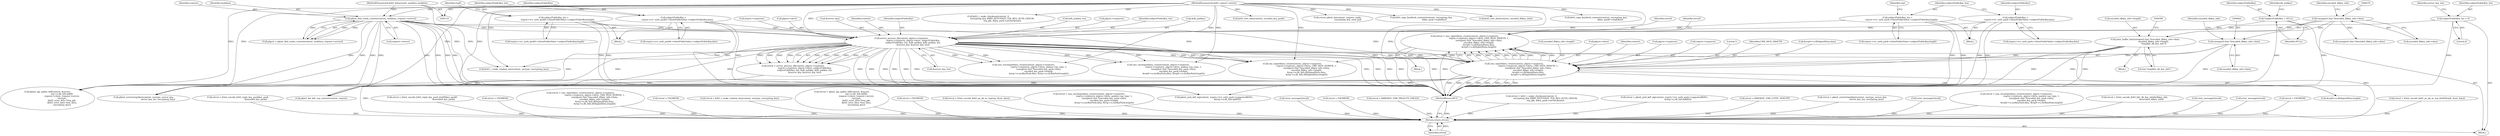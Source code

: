 digraph "0_krb5_db64ca25d661a47b996b4e2645998b5d7f0eb52c@API" {
"1000646" [label="(Call,retval = cms_signeddata_create(context, plgctx->cryptoctx,\n                                           reqctx->cryptoctx, plgctx->idctx, CMS_SIGN_DRAFT9, 1,\n                                           (unsigned char *)encoded_dhkey_info->data,\n                                           encoded_dhkey_info->length,\n                                           &rep9->u.dhSignedData.data,\n                                           &rep9->u.dhSignedData.length))"];
"1000648" [label="(Call,cms_signeddata_create(context, plgctx->cryptoctx,\n                                           reqctx->cryptoctx, plgctx->idctx, CMS_SIGN_DRAFT9, 1,\n                                           (unsigned char *)encoded_dhkey_info->data,\n                                           encoded_dhkey_info->length,\n                                           &rep9->u.dhSignedData.data,\n                                           &rep9->u.dhSignedData.length))"];
"1000250" [label="(Call,pkinit_find_realm_context(context, moddata, request->server))"];
"1000111" [label="(MethodParameterIn,krb5_context context)"];
"1000120" [label="(MethodParameterIn,krb5_kdcpreauth_moddata moddata)"];
"1000489" [label="(Call,server_process_dh(context, plgctx->cryptoctx,\n                                   reqctx->cryptoctx, plgctx->idctx, subjectPublicKey,\n                                   subjectPublicKey_len, &dh_pubkey, &dh_pubkey_len,\n                                   &server_key, &server_key_len))"];
"1000441" [label="(Call,subjectPublicKey =\n            reqctx->rcv_auth_pack9->clientPublicValue->subjectPublicKey.data)"];
"1000143" [label="(Call,*subjectPublicKey = NULL)"];
"1000398" [label="(Call,subjectPublicKey =\n            reqctx->rcv_auth_pack->clientPublicValue->subjectPublicKey.data)"];
"1000155" [label="(Call,subjectPublicKey_len = 0)"];
"1000409" [label="(Call,subjectPublicKey_len =\n            reqctx->rcv_auth_pack->clientPublicValue->subjectPublicKey.length)"];
"1000452" [label="(Call,subjectPublicKey_len =\n            reqctx->rcv_auth_pack9->clientPublicValue->subjectPublicKey.length)"];
"1000661" [label="(Call,(unsigned char *)encoded_dhkey_info->data)"];
"1000577" [label="(Call,(unsigned char *)encoded_dhkey_info->data)"];
"1000576" [label="(Call,print_buffer_bin((unsigned char *)encoded_dhkey_info->data,\n                         encoded_dhkey_info->length,\n                         \"/tmp/kdc_dh_key_info\"))"];
"1001413" [label="(Return,return retval;)"];
"1000251" [label="(Identifier,context)"];
"1000397" [label="(Block,)"];
"1001145" [label="(Call,retval = k5int_encode_krb5_pa_pk_as_rep_draft9(rep9, &out_data))"];
"1000839" [label="(Call,retval = k5int_encode_krb5_reply_key_pack(key_pack,\n                                                      &encoded_key_pack))"];
"1000686" [label="(Identifier,retval)"];
"1000942" [label="(Call,retval = k5int_encode_krb5_reply_key_pack_draft9(key_pack9,\n                                                                 &encoded_key_pack))"];
"1000768" [label="(Call,retval = ENOMEM)"];
"1000594" [label="(Call,retval = cms_signeddata_create(context, plgctx->cryptoctx,\n                                           reqctx->cryptoctx, plgctx->idctx, CMS_SIGN_SERVER, 1,\n                                           (unsigned char *)encoded_dhkey_info->data,\n                                           encoded_dhkey_info->length,\n                                           &rep->u.dh_Info.dhSignedData.data,\n                                           &rep->u.dh_Info.dhSignedData.length))"];
"1000122" [label="(Block,)"];
"1000348" [label="(Call,retval = ENOMEM)"];
"1000443" [label="(Call,reqctx->rcv_auth_pack9->clientPublicValue->subjectPublicKey.data)"];
"1000696" [label="(Call,retval = krb5_c_make_random_key(context, enctype, encrypting_key))"];
"1000660" [label="(Literal,1)"];
"1000677" [label="(Call,&rep9->u.dhSignedData.length)"];
"1000250" [label="(Call,pkinit_find_realm_context(context, moddata, request->server))"];
"1001257" [label="(Call,pkinit_octetstring2key(context, enctype, server_key,\n                                            server_key_len, encrypting_key))"];
"1001345" [label="(Call,pkinit_fini_kdc_req_context(context, reqctx))"];
"1000410" [label="(Identifier,subjectPublicKey_len)"];
"1001218" [label="(Call,retval = pkinit_alg_agility_kdf(context, &secret,\n                                            rep->u.dh_Info.kdfID,\n                                            request->client, request->server,\n                                            enctype,\n                                            (krb5_octet_data *)req_pkt,\n                                            (krb5_octet_data *)out_data,\n                                            encrypting_key))"];
"1000252" [label="(Identifier,moddata)"];
"1000646" [label="(Call,retval = cms_signeddata_create(context, plgctx->cryptoctx,\n                                           reqctx->cryptoctx, plgctx->idctx, CMS_SIGN_DRAFT9, 1,\n                                           (unsigned char *)encoded_dhkey_info->data,\n                                           encoded_dhkey_info->length,\n                                           &rep9->u.dhSignedData.data,\n                                           &rep9->u.dhSignedData.length))"];
"1000143" [label="(Call,*subjectPublicKey = NULL)"];
"1000368" [label="(Call,retval = ENOMEM)"];
"1001365" [label="(Call,krb5_free_data(context, encoded_key_pack))"];
"1000148" [label="(Identifier,dh_pubkey)"];
"1001136" [label="(Call,retval = k5int_encode_krb5_pa_pk_as_rep(rep, &out_data))"];
"1000864" [label="(Call,retval = cms_envelopeddata_create(context, plgctx->cryptoctx,\n                                              reqctx->cryptoctx, plgctx->idctx, padata->pa_type, 1,\n                                              (unsigned char *)encoded_key_pack->data,\n                                              encoded_key_pack->length,\n                                              &rep->u.encKeyPack.data, &rep->u.encKeyPack.length))"];
"1000491" [label="(Call,plgctx->cryptoctx)"];
"1001220" [label="(Call,pkinit_alg_agility_kdf(context, &secret,\n                                            rep->u.dh_Info.kdfID,\n                                            request->client, request->server,\n                                            enctype,\n                                            (krb5_octet_data *)req_pkt,\n                                            (krb5_octet_data *)out_data,\n                                            encrypting_key))"];
"1000661" [label="(Call,(unsigned char *)encoded_dhkey_info->data)"];
"1000659" [label="(Identifier,CMS_SIGN_DRAFT9)"];
"1000489" [label="(Call,server_process_dh(context, plgctx->cryptoctx,\n                                   reqctx->cryptoctx, plgctx->idctx, subjectPublicKey,\n                                   subjectPublicKey_len, &dh_pubkey, &dh_pubkey_len,\n                                   &server_key, &server_key_len))"];
"1001268" [label="(Call,error_message(retval))"];
"1000582" [label="(Call,encoded_dhkey_info->length)"];
"1000422" [label="(Identifier,rep)"];
"1000501" [label="(Identifier,subjectPublicKey_len)"];
"1000920" [label="(Call,retval = ENOMEM)"];
"1000465" [label="(Identifier,rep9)"];
"1000698" [label="(Call,krb5_c_make_random_key(context, enctype, encrypting_key))"];
"1000669" [label="(Call,&rep9->u.dhSignedData.data)"];
"1000160" [label="(Identifier,server_key_len)"];
"1000666" [label="(Call,encoded_dhkey_info->length)"];
"1000502" [label="(Call,&dh_pubkey)"];
"1000253" [label="(Call,request->server)"];
"1000494" [label="(Call,reqctx->cryptoctx)"];
"1000379" [label="(Call,retval = KRB5KDC_ERR_PREAUTH_FAILED)"];
"1000219" [label="(Call,return_pkinit_kx(context, request, reply,\n                                encrypting_key, send_pa))"];
"1000111" [label="(MethodParameterIn,krb5_context context)"];
"1000832" [label="(Call,krb5_copy_keyblock_contents(context, encrypting_key,\n                                        &key_pack->replyKey))"];
"1000866" [label="(Call,cms_envelopeddata_create(context, plgctx->cryptoctx,\n                                              reqctx->cryptoctx, plgctx->idctx, padata->pa_type, 1,\n                                              (unsigned char *)encoded_key_pack->data,\n                                              encoded_key_pack->length,\n                                              &rep->u.encKeyPack.data, &rep->u.encKeyPack.length))"];
"1000497" [label="(Call,plgctx->idctx)"];
"1000400" [label="(Call,reqctx->rcv_auth_pack->clientPublicValue->subjectPublicKey.data)"];
"1000656" [label="(Call,plgctx->idctx)"];
"1000579" [label="(Call,encoded_dhkey_info->data)"];
"1000576" [label="(Call,print_buffer_bin((unsigned char *)encoded_dhkey_info->data,\n                         encoded_dhkey_info->length,\n                         \"/tmp/kdc_dh_key_info\"))"];
"1000772" [label="(Call,retval = krb5_c_make_checksum(context, 0,\n                                          encrypting_key, KRB5_KEYUSAGE_TGS_REQ_AUTH_CKSUM,\n                                          req_pkt, &key_pack->asChecksum))"];
"1000663" [label="(Call,encoded_dhkey_info->data)"];
"1001105" [label="(Call,pkinit_pick_kdf_alg(context, reqctx->rcv_auth_pack->supportedKDFs,\n                                         &(rep->u.dh_Info.kdfID)))"];
"1001103" [label="(Call,retval = pkinit_pick_kdf_alg(context, reqctx->rcv_auth_pack->supportedKDFs,\n                                         &(rep->u.dh_Info.kdfID)))"];
"1000411" [label="(Call,reqctx->rcv_auth_pack->clientPublicValue->subjectPublicKey.length)"];
"1000667" [label="(Identifier,encoded_dhkey_info)"];
"1000649" [label="(Identifier,context)"];
"1001358" [label="(Call,krb5_free_data(context, encoded_dhkey_info))"];
"1000399" [label="(Identifier,subjectPublicKey)"];
"1000585" [label="(Literal,\"/tmp/kdc_dh_key_info\")"];
"1000647" [label="(Identifier,retval)"];
"1000935" [label="(Call,krb5_copy_keyblock_contents(context, encrypting_key,\n                                            &key_pack9->replyKey))"];
"1000506" [label="(Call,&server_key)"];
"1000508" [label="(Call,&server_key_len)"];
"1000648" [label="(Call,cms_signeddata_create(context, plgctx->cryptoctx,\n                                           reqctx->cryptoctx, plgctx->idctx, CMS_SIGN_DRAFT9, 1,\n                                           (unsigned char *)encoded_dhkey_info->data,\n                                           encoded_dhkey_info->length,\n                                           &rep9->u.dhSignedData.data,\n                                           &rep9->u.dhSignedData.length))"];
"1000441" [label="(Call,subjectPublicKey =\n            reqctx->rcv_auth_pack9->clientPublicValue->subjectPublicKey.data)"];
"1000409" [label="(Call,subjectPublicKey_len =\n            reqctx->rcv_auth_pack->clientPublicValue->subjectPublicKey.length)"];
"1000328" [label="(Call,retval = KRB5KDC_ERR_ETYPE_NOSUPP)"];
"1001255" [label="(Call,retval = pkinit_octetstring2key(context, enctype, server_key,\n                                            server_key_len, encrypting_key))"];
"1000156" [label="(Identifier,subjectPublicKey_len)"];
"1000490" [label="(Identifier,context)"];
"1000500" [label="(Identifier,subjectPublicKey)"];
"1001006" [label="(Call,error_message(retval))"];
"1001414" [label="(Identifier,retval)"];
"1000592" [label="(Block,)"];
"1000157" [label="(Literal,0)"];
"1000959" [label="(Call,retval = cms_envelopeddata_create(context, plgctx->cryptoctx,\n                                              reqctx->cryptoctx, plgctx->idctx, padata->pa_type, 1,\n                                              (unsigned char *)encoded_key_pack->data,\n                                              encoded_key_pack->length,\n                                              &rep9->u.encKeyPack.data, &rep9->u.encKeyPack.length))"];
"1000452" [label="(Call,subjectPublicKey_len =\n            reqctx->rcv_auth_pack9->clientPublicValue->subjectPublicKey.length)"];
"1000120" [label="(MethodParameterIn,krb5_kdcpreauth_moddata moddata)"];
"1000487" [label="(Call,retval = server_process_dh(context, plgctx->cryptoctx,\n                                   reqctx->cryptoctx, plgctx->idctx, subjectPublicKey,\n                                   subjectPublicKey_len, &dh_pubkey, &dh_pubkey_len,\n                                   &server_key, &server_key_len))"];
"1000453" [label="(Identifier,subjectPublicKey_len)"];
"1000961" [label="(Call,cms_envelopeddata_create(context, plgctx->cryptoctx,\n                                              reqctx->cryptoctx, plgctx->idctx, padata->pa_type, 1,\n                                              (unsigned char *)encoded_key_pack->data,\n                                              encoded_key_pack->length,\n                                              &rep9->u.encKeyPack.data, &rep9->u.encKeyPack.length))"];
"1000155" [label="(Call,subjectPublicKey_len = 0)"];
"1000563" [label="(Call,retval = k5int_encode_krb5_kdc_dh_key_info(&dhkey_info,\n                                                   &encoded_dhkey_info))"];
"1001125" [label="(Call,error_message(retval))"];
"1000442" [label="(Identifier,subjectPublicKey)"];
"1000536" [label="(Block,)"];
"1000504" [label="(Call,&dh_pubkey_len)"];
"1000145" [label="(Identifier,NULL)"];
"1001250" [label="(Call,error_message(retval))"];
"1000583" [label="(Identifier,encoded_dhkey_info)"];
"1001415" [label="(MethodReturn,RET)"];
"1000650" [label="(Call,plgctx->cryptoctx)"];
"1000609" [label="(Call,(unsigned char *)encoded_dhkey_info->data)"];
"1000144" [label="(Identifier,subjectPublicKey)"];
"1000440" [label="(Block,)"];
"1001283" [label="(Call,retval = ENOMEM)"];
"1001413" [label="(Return,return retval;)"];
"1000596" [label="(Call,cms_signeddata_create(context, plgctx->cryptoctx,\n                                           reqctx->cryptoctx, plgctx->idctx, CMS_SIGN_SERVER, 1,\n                                           (unsigned char *)encoded_dhkey_info->data,\n                                           encoded_dhkey_info->length,\n                                           &rep->u.dh_Info.dhSignedData.data,\n                                           &rep->u.dh_Info.dhSignedData.length))"];
"1000398" [label="(Call,subjectPublicKey =\n            reqctx->rcv_auth_pack->clientPublicValue->subjectPublicKey.data)"];
"1000454" [label="(Call,reqctx->rcv_auth_pack9->clientPublicValue->subjectPublicKey.length)"];
"1000774" [label="(Call,krb5_c_make_checksum(context, 0,\n                                          encrypting_key, KRB5_KEYUSAGE_TGS_REQ_AUTH_CKSUM,\n                                          req_pkt, &key_pack->asChecksum))"];
"1000653" [label="(Call,reqctx->cryptoctx)"];
"1000248" [label="(Call,plgctx = pkinit_find_realm_context(context, moddata, request->server))"];
"1000577" [label="(Call,(unsigned char *)encoded_dhkey_info->data)"];
"1000646" -> "1000592"  [label="AST: "];
"1000646" -> "1000648"  [label="CFG: "];
"1000647" -> "1000646"  [label="AST: "];
"1000648" -> "1000646"  [label="AST: "];
"1000686" -> "1000646"  [label="CFG: "];
"1000646" -> "1001415"  [label="DDG: "];
"1000646" -> "1001415"  [label="DDG: "];
"1000648" -> "1000646"  [label="DDG: "];
"1000648" -> "1000646"  [label="DDG: "];
"1000648" -> "1000646"  [label="DDG: "];
"1000648" -> "1000646"  [label="DDG: "];
"1000648" -> "1000646"  [label="DDG: "];
"1000648" -> "1000646"  [label="DDG: "];
"1000648" -> "1000646"  [label="DDG: "];
"1000648" -> "1000646"  [label="DDG: "];
"1000648" -> "1000646"  [label="DDG: "];
"1000648" -> "1000646"  [label="DDG: "];
"1000646" -> "1001413"  [label="DDG: "];
"1000648" -> "1000677"  [label="CFG: "];
"1000649" -> "1000648"  [label="AST: "];
"1000650" -> "1000648"  [label="AST: "];
"1000653" -> "1000648"  [label="AST: "];
"1000656" -> "1000648"  [label="AST: "];
"1000659" -> "1000648"  [label="AST: "];
"1000660" -> "1000648"  [label="AST: "];
"1000661" -> "1000648"  [label="AST: "];
"1000666" -> "1000648"  [label="AST: "];
"1000669" -> "1000648"  [label="AST: "];
"1000677" -> "1000648"  [label="AST: "];
"1000648" -> "1001415"  [label="DDG: "];
"1000648" -> "1001415"  [label="DDG: "];
"1000648" -> "1001415"  [label="DDG: "];
"1000648" -> "1001415"  [label="DDG: "];
"1000648" -> "1001415"  [label="DDG: "];
"1000648" -> "1001415"  [label="DDG: "];
"1000648" -> "1001415"  [label="DDG: "];
"1000648" -> "1001415"  [label="DDG: "];
"1000250" -> "1000648"  [label="DDG: "];
"1000489" -> "1000648"  [label="DDG: "];
"1000489" -> "1000648"  [label="DDG: "];
"1000489" -> "1000648"  [label="DDG: "];
"1000489" -> "1000648"  [label="DDG: "];
"1000111" -> "1000648"  [label="DDG: "];
"1000661" -> "1000648"  [label="DDG: "];
"1000576" -> "1000648"  [label="DDG: "];
"1000648" -> "1001105"  [label="DDG: "];
"1000648" -> "1001220"  [label="DDG: "];
"1000648" -> "1001257"  [label="DDG: "];
"1000648" -> "1001345"  [label="DDG: "];
"1000250" -> "1000248"  [label="AST: "];
"1000250" -> "1000253"  [label="CFG: "];
"1000251" -> "1000250"  [label="AST: "];
"1000252" -> "1000250"  [label="AST: "];
"1000253" -> "1000250"  [label="AST: "];
"1000248" -> "1000250"  [label="CFG: "];
"1000250" -> "1001415"  [label="DDG: "];
"1000250" -> "1001415"  [label="DDG: "];
"1000250" -> "1001415"  [label="DDG: "];
"1000250" -> "1000248"  [label="DDG: "];
"1000250" -> "1000248"  [label="DDG: "];
"1000250" -> "1000248"  [label="DDG: "];
"1000111" -> "1000250"  [label="DDG: "];
"1000120" -> "1000250"  [label="DDG: "];
"1000250" -> "1000489"  [label="DDG: "];
"1000250" -> "1000596"  [label="DDG: "];
"1000250" -> "1000698"  [label="DDG: "];
"1000250" -> "1001105"  [label="DDG: "];
"1000250" -> "1001220"  [label="DDG: "];
"1000250" -> "1001220"  [label="DDG: "];
"1000250" -> "1001257"  [label="DDG: "];
"1000250" -> "1001345"  [label="DDG: "];
"1000111" -> "1000110"  [label="AST: "];
"1000111" -> "1001415"  [label="DDG: "];
"1000111" -> "1000219"  [label="DDG: "];
"1000111" -> "1000489"  [label="DDG: "];
"1000111" -> "1000596"  [label="DDG: "];
"1000111" -> "1000698"  [label="DDG: "];
"1000111" -> "1000774"  [label="DDG: "];
"1000111" -> "1000832"  [label="DDG: "];
"1000111" -> "1000866"  [label="DDG: "];
"1000111" -> "1000935"  [label="DDG: "];
"1000111" -> "1000961"  [label="DDG: "];
"1000111" -> "1001105"  [label="DDG: "];
"1000111" -> "1001220"  [label="DDG: "];
"1000111" -> "1001257"  [label="DDG: "];
"1000111" -> "1001345"  [label="DDG: "];
"1000111" -> "1001358"  [label="DDG: "];
"1000111" -> "1001365"  [label="DDG: "];
"1000120" -> "1000110"  [label="AST: "];
"1000120" -> "1001415"  [label="DDG: "];
"1000489" -> "1000487"  [label="AST: "];
"1000489" -> "1000508"  [label="CFG: "];
"1000490" -> "1000489"  [label="AST: "];
"1000491" -> "1000489"  [label="AST: "];
"1000494" -> "1000489"  [label="AST: "];
"1000497" -> "1000489"  [label="AST: "];
"1000500" -> "1000489"  [label="AST: "];
"1000501" -> "1000489"  [label="AST: "];
"1000502" -> "1000489"  [label="AST: "];
"1000504" -> "1000489"  [label="AST: "];
"1000506" -> "1000489"  [label="AST: "];
"1000508" -> "1000489"  [label="AST: "];
"1000487" -> "1000489"  [label="CFG: "];
"1000489" -> "1001415"  [label="DDG: "];
"1000489" -> "1001415"  [label="DDG: "];
"1000489" -> "1001415"  [label="DDG: "];
"1000489" -> "1001415"  [label="DDG: "];
"1000489" -> "1001415"  [label="DDG: "];
"1000489" -> "1001415"  [label="DDG: "];
"1000489" -> "1001415"  [label="DDG: "];
"1000489" -> "1001415"  [label="DDG: "];
"1000489" -> "1001415"  [label="DDG: "];
"1000489" -> "1000487"  [label="DDG: "];
"1000489" -> "1000487"  [label="DDG: "];
"1000489" -> "1000487"  [label="DDG: "];
"1000489" -> "1000487"  [label="DDG: "];
"1000489" -> "1000487"  [label="DDG: "];
"1000489" -> "1000487"  [label="DDG: "];
"1000489" -> "1000487"  [label="DDG: "];
"1000489" -> "1000487"  [label="DDG: "];
"1000489" -> "1000487"  [label="DDG: "];
"1000489" -> "1000487"  [label="DDG: "];
"1000441" -> "1000489"  [label="DDG: "];
"1000143" -> "1000489"  [label="DDG: "];
"1000398" -> "1000489"  [label="DDG: "];
"1000155" -> "1000489"  [label="DDG: "];
"1000409" -> "1000489"  [label="DDG: "];
"1000452" -> "1000489"  [label="DDG: "];
"1000489" -> "1000596"  [label="DDG: "];
"1000489" -> "1000596"  [label="DDG: "];
"1000489" -> "1000596"  [label="DDG: "];
"1000489" -> "1000596"  [label="DDG: "];
"1000489" -> "1000698"  [label="DDG: "];
"1000489" -> "1000866"  [label="DDG: "];
"1000489" -> "1000866"  [label="DDG: "];
"1000489" -> "1000866"  [label="DDG: "];
"1000489" -> "1000961"  [label="DDG: "];
"1000489" -> "1000961"  [label="DDG: "];
"1000489" -> "1000961"  [label="DDG: "];
"1000489" -> "1001105"  [label="DDG: "];
"1000489" -> "1001220"  [label="DDG: "];
"1000489" -> "1001257"  [label="DDG: "];
"1000489" -> "1001345"  [label="DDG: "];
"1000441" -> "1000440"  [label="AST: "];
"1000441" -> "1000443"  [label="CFG: "];
"1000442" -> "1000441"  [label="AST: "];
"1000443" -> "1000441"  [label="AST: "];
"1000453" -> "1000441"  [label="CFG: "];
"1000441" -> "1001415"  [label="DDG: "];
"1000441" -> "1001415"  [label="DDG: "];
"1000143" -> "1000122"  [label="AST: "];
"1000143" -> "1000145"  [label="CFG: "];
"1000144" -> "1000143"  [label="AST: "];
"1000145" -> "1000143"  [label="AST: "];
"1000148" -> "1000143"  [label="CFG: "];
"1000143" -> "1001415"  [label="DDG: "];
"1000398" -> "1000397"  [label="AST: "];
"1000398" -> "1000400"  [label="CFG: "];
"1000399" -> "1000398"  [label="AST: "];
"1000400" -> "1000398"  [label="AST: "];
"1000410" -> "1000398"  [label="CFG: "];
"1000398" -> "1001415"  [label="DDG: "];
"1000398" -> "1001415"  [label="DDG: "];
"1000155" -> "1000122"  [label="AST: "];
"1000155" -> "1000157"  [label="CFG: "];
"1000156" -> "1000155"  [label="AST: "];
"1000157" -> "1000155"  [label="AST: "];
"1000160" -> "1000155"  [label="CFG: "];
"1000155" -> "1001415"  [label="DDG: "];
"1000409" -> "1000397"  [label="AST: "];
"1000409" -> "1000411"  [label="CFG: "];
"1000410" -> "1000409"  [label="AST: "];
"1000411" -> "1000409"  [label="AST: "];
"1000422" -> "1000409"  [label="CFG: "];
"1000409" -> "1001415"  [label="DDG: "];
"1000409" -> "1001415"  [label="DDG: "];
"1000452" -> "1000440"  [label="AST: "];
"1000452" -> "1000454"  [label="CFG: "];
"1000453" -> "1000452"  [label="AST: "];
"1000454" -> "1000452"  [label="AST: "];
"1000465" -> "1000452"  [label="CFG: "];
"1000452" -> "1001415"  [label="DDG: "];
"1000452" -> "1001415"  [label="DDG: "];
"1000661" -> "1000663"  [label="CFG: "];
"1000662" -> "1000661"  [label="AST: "];
"1000663" -> "1000661"  [label="AST: "];
"1000667" -> "1000661"  [label="CFG: "];
"1000661" -> "1001415"  [label="DDG: "];
"1000577" -> "1000661"  [label="DDG: "];
"1000577" -> "1000576"  [label="AST: "];
"1000577" -> "1000579"  [label="CFG: "];
"1000578" -> "1000577"  [label="AST: "];
"1000579" -> "1000577"  [label="AST: "];
"1000583" -> "1000577"  [label="CFG: "];
"1000577" -> "1001415"  [label="DDG: "];
"1000577" -> "1000576"  [label="DDG: "];
"1000577" -> "1000609"  [label="DDG: "];
"1000576" -> "1000536"  [label="AST: "];
"1000576" -> "1000585"  [label="CFG: "];
"1000582" -> "1000576"  [label="AST: "];
"1000585" -> "1000576"  [label="AST: "];
"1000588" -> "1000576"  [label="CFG: "];
"1000576" -> "1001415"  [label="DDG: "];
"1000576" -> "1001415"  [label="DDG: "];
"1000576" -> "1001415"  [label="DDG: "];
"1000576" -> "1000596"  [label="DDG: "];
"1001413" -> "1000122"  [label="AST: "];
"1001413" -> "1001414"  [label="CFG: "];
"1001414" -> "1001413"  [label="AST: "];
"1001415" -> "1001413"  [label="CFG: "];
"1001413" -> "1001415"  [label="DDG: "];
"1001414" -> "1001413"  [label="DDG: "];
"1000368" -> "1001413"  [label="DDG: "];
"1000772" -> "1001413"  [label="DDG: "];
"1000594" -> "1001413"  [label="DDG: "];
"1001136" -> "1001413"  [label="DDG: "];
"1001103" -> "1001413"  [label="DDG: "];
"1000379" -> "1001413"  [label="DDG: "];
"1000942" -> "1001413"  [label="DDG: "];
"1001255" -> "1001413"  [label="DDG: "];
"1000328" -> "1001413"  [label="DDG: "];
"1001218" -> "1001413"  [label="DDG: "];
"1001268" -> "1001413"  [label="DDG: "];
"1000959" -> "1001413"  [label="DDG: "];
"1001283" -> "1001413"  [label="DDG: "];
"1000839" -> "1001413"  [label="DDG: "];
"1001250" -> "1001413"  [label="DDG: "];
"1000348" -> "1001413"  [label="DDG: "];
"1000696" -> "1001413"  [label="DDG: "];
"1000864" -> "1001413"  [label="DDG: "];
"1000487" -> "1001413"  [label="DDG: "];
"1000920" -> "1001413"  [label="DDG: "];
"1001006" -> "1001413"  [label="DDG: "];
"1001145" -> "1001413"  [label="DDG: "];
"1000768" -> "1001413"  [label="DDG: "];
"1001125" -> "1001413"  [label="DDG: "];
"1000563" -> "1001413"  [label="DDG: "];
}
